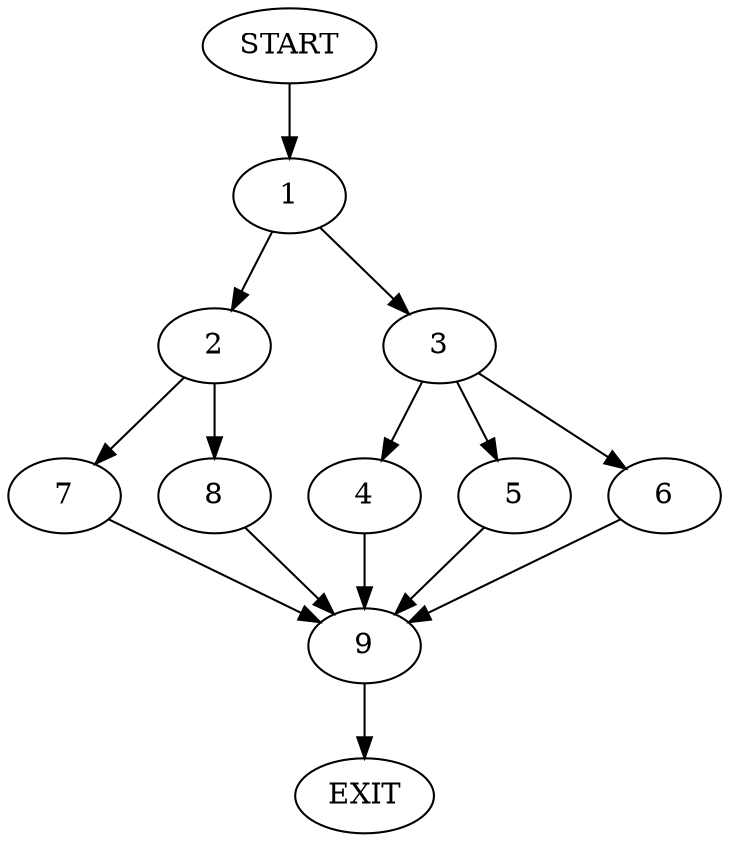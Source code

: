 digraph {
0 [label="START"]
10 [label="EXIT"]
0 -> 1
1 -> 2
1 -> 3
3 -> 4
3 -> 5
3 -> 6
2 -> 7
2 -> 8
4 -> 9
6 -> 9
5 -> 9
9 -> 10
8 -> 9
7 -> 9
}
